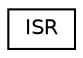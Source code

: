 digraph "Graphical Class Hierarchy"
{
  edge [fontname="Helvetica",fontsize="10",labelfontname="Helvetica",labelfontsize="10"];
  node [fontname="Helvetica",fontsize="10",shape=record];
  rankdir="LR";
  Node0 [label="ISR",height=0.2,width=0.4,color="black", fillcolor="white", style="filled",URL="$classISR.html"];
}
